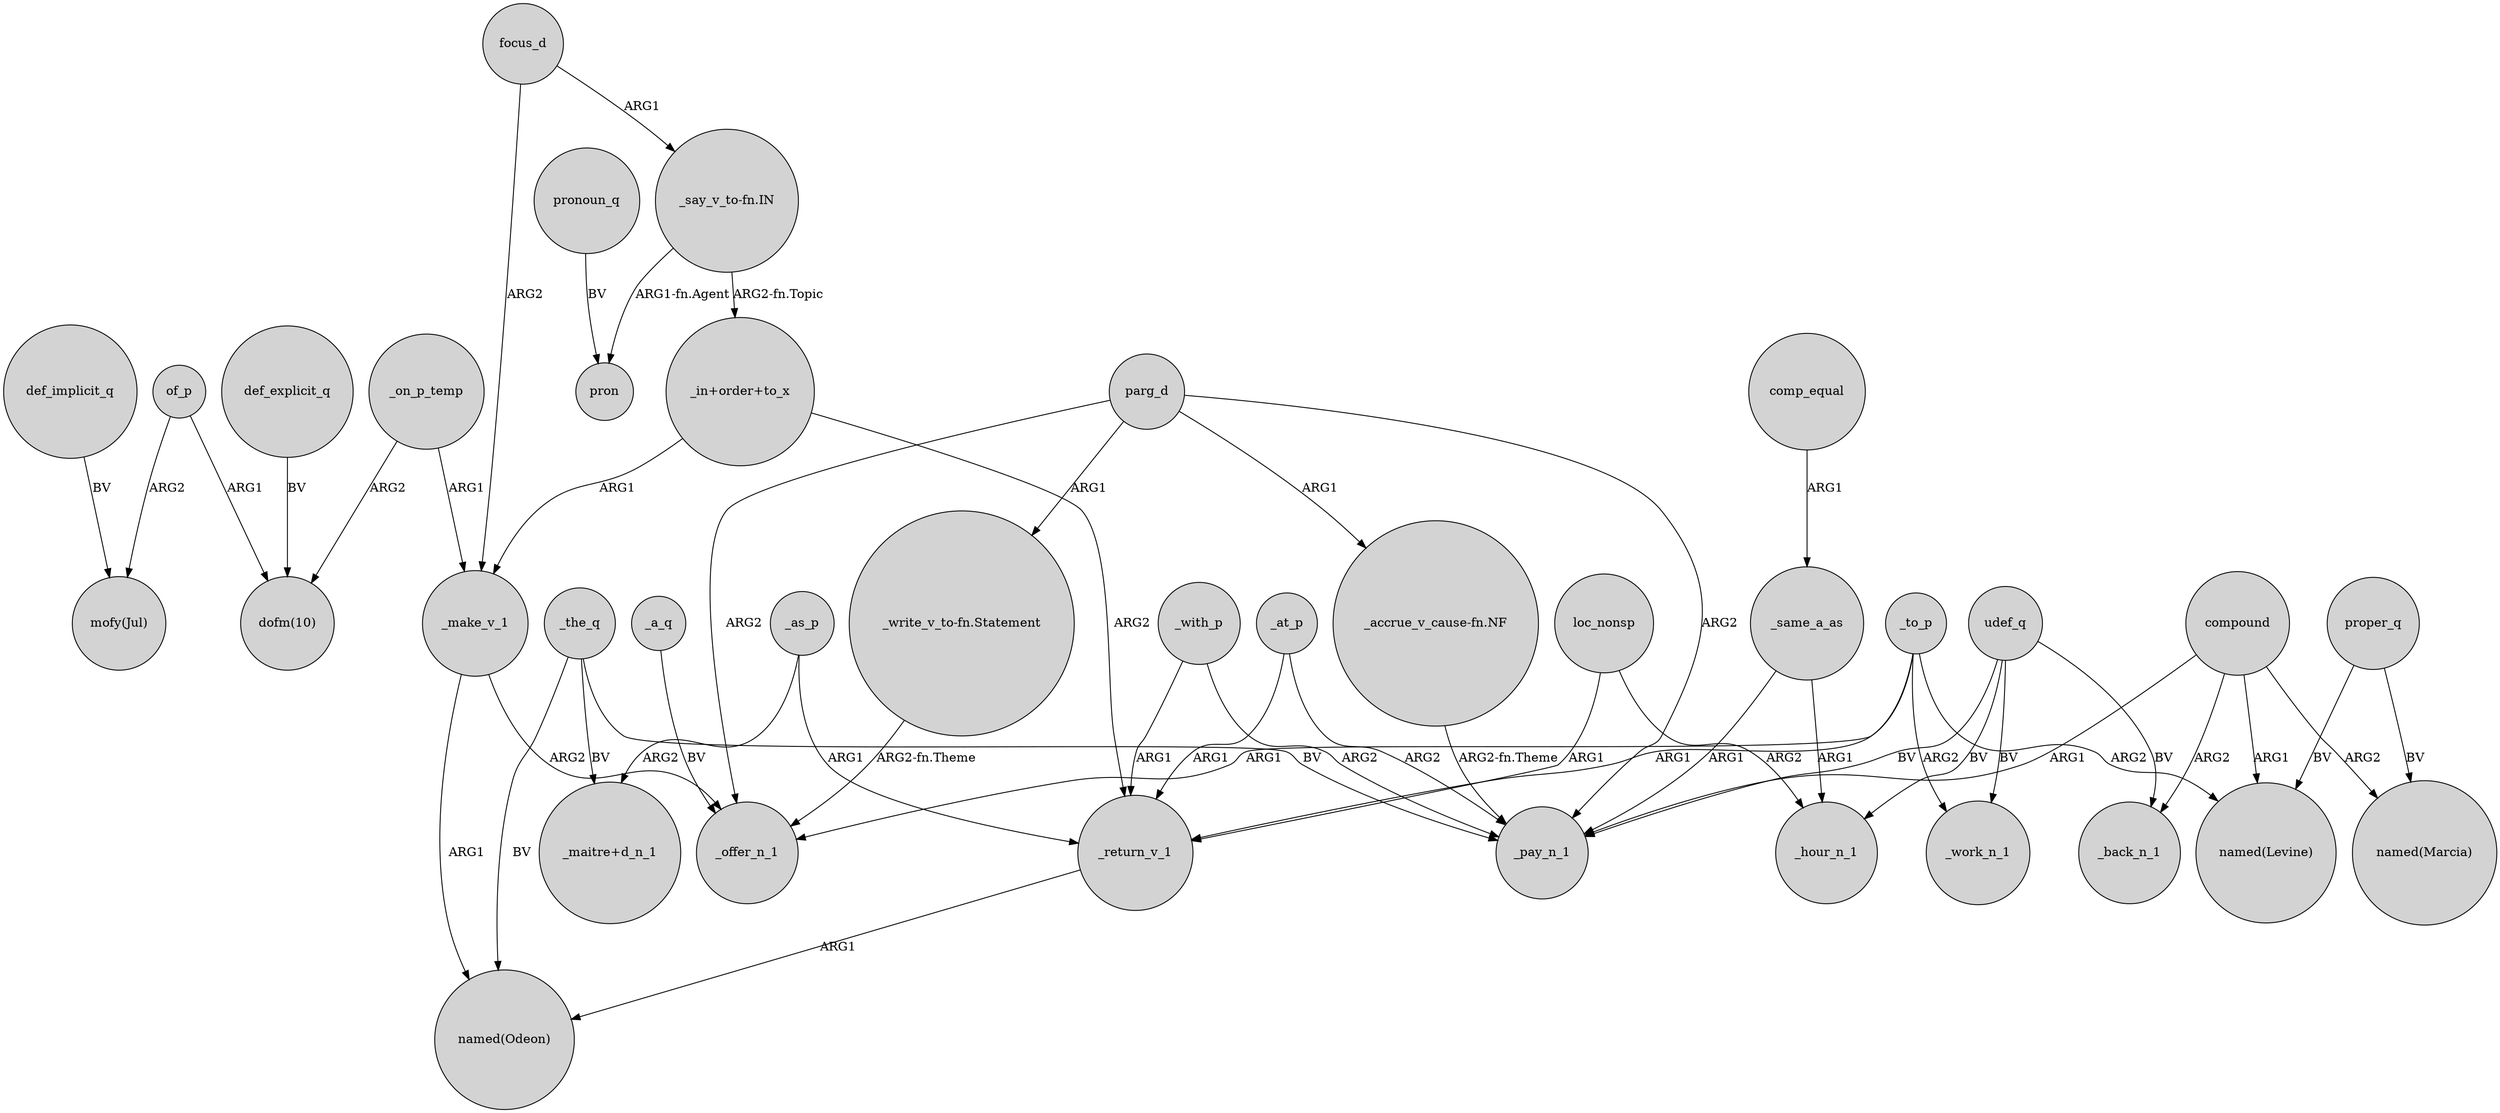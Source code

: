 digraph {
	node [shape=circle style=filled]
	_on_p_temp -> "dofm(10)" [label=ARG2]
	_return_v_1 -> "named(Odeon)" [label=ARG1]
	_to_p -> _offer_n_1 [label=ARG1]
	_to_p -> _return_v_1 [label=ARG1]
	def_explicit_q -> "dofm(10)" [label=BV]
	_the_q -> _pay_n_1 [label=BV]
	loc_nonsp -> _hour_n_1 [label=ARG2]
	def_implicit_q -> "mofy(Jul)" [label=BV]
	udef_q -> _back_n_1 [label=BV]
	_a_q -> _offer_n_1 [label=BV]
	udef_q -> _pay_n_1 [label=BV]
	_the_q -> "_maitre+d_n_1" [label=BV]
	udef_q -> _hour_n_1 [label=BV]
	parg_d -> _offer_n_1 [label=ARG2]
	compound -> _pay_n_1 [label=ARG1]
	parg_d -> "_accrue_v_cause-fn.NF" [label=ARG1]
	proper_q -> "named(Levine)" [label=BV]
	compound -> "named(Levine)" [label=ARG1]
	_at_p -> _return_v_1 [label=ARG1]
	of_p -> "mofy(Jul)" [label=ARG2]
	"_say_v_to-fn.IN" -> "_in+order+to_x" [label="ARG2-fn.Topic"]
	_make_v_1 -> "named(Odeon)" [label=ARG1]
	pronoun_q -> pron [label=BV]
	compound -> "named(Marcia)" [label=ARG2]
	_on_p_temp -> _make_v_1 [label=ARG1]
	"_in+order+to_x" -> _make_v_1 [label=ARG1]
	comp_equal -> _same_a_as [label=ARG1]
	_at_p -> _pay_n_1 [label=ARG2]
	_the_q -> "named(Odeon)" [label=BV]
	_as_p -> "_maitre+d_n_1" [label=ARG2]
	_as_p -> _return_v_1 [label=ARG1]
	parg_d -> "_write_v_to-fn.Statement" [label=ARG1]
	"_in+order+to_x" -> _return_v_1 [label=ARG2]
	compound -> _back_n_1 [label=ARG2]
	parg_d -> _pay_n_1 [label=ARG2]
	_to_p -> _work_n_1 [label=ARG2]
	"_say_v_to-fn.IN" -> pron [label="ARG1-fn.Agent"]
	"_write_v_to-fn.Statement" -> _offer_n_1 [label="ARG2-fn.Theme"]
	"_accrue_v_cause-fn.NF" -> _pay_n_1 [label="ARG2-fn.Theme"]
	_same_a_as -> _pay_n_1 [label=ARG1]
	_to_p -> "named(Levine)" [label=ARG2]
	proper_q -> "named(Marcia)" [label=BV]
	_with_p -> _pay_n_1 [label=ARG2]
	of_p -> "dofm(10)" [label=ARG1]
	_with_p -> _return_v_1 [label=ARG1]
	_same_a_as -> _hour_n_1 [label=ARG1]
	loc_nonsp -> _return_v_1 [label=ARG1]
	focus_d -> _make_v_1 [label=ARG2]
	_make_v_1 -> _offer_n_1 [label=ARG2]
	focus_d -> "_say_v_to-fn.IN" [label=ARG1]
	udef_q -> _work_n_1 [label=BV]
}
